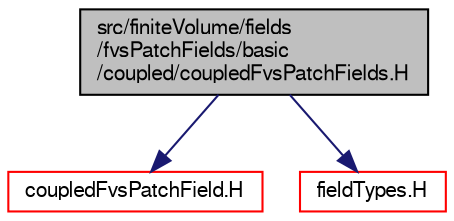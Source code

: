 digraph "src/finiteVolume/fields/fvsPatchFields/basic/coupled/coupledFvsPatchFields.H"
{
  bgcolor="transparent";
  edge [fontname="FreeSans",fontsize="10",labelfontname="FreeSans",labelfontsize="10"];
  node [fontname="FreeSans",fontsize="10",shape=record];
  Node0 [label="src/finiteVolume/fields\l/fvsPatchFields/basic\l/coupled/coupledFvsPatchFields.H",height=0.2,width=0.4,color="black", fillcolor="grey75", style="filled", fontcolor="black"];
  Node0 -> Node1 [color="midnightblue",fontsize="10",style="solid",fontname="FreeSans"];
  Node1 [label="coupledFvsPatchField.H",height=0.2,width=0.4,color="red",URL="$a02501.html"];
  Node0 -> Node121 [color="midnightblue",fontsize="10",style="solid",fontname="FreeSans"];
  Node121 [label="fieldTypes.H",height=0.2,width=0.4,color="red",URL="$a09608.html",tooltip="Include the header files for all the primitive types that Fields are instantiated for..."];
}
